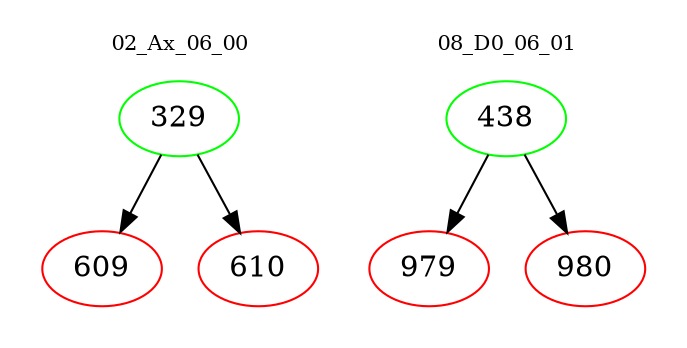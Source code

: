 digraph{
subgraph cluster_0 {
color = white
label = "02_Ax_06_00";
fontsize=10;
T0_329 [label="329", color="green"]
T0_329 -> T0_609 [color="black"]
T0_609 [label="609", color="red"]
T0_329 -> T0_610 [color="black"]
T0_610 [label="610", color="red"]
}
subgraph cluster_1 {
color = white
label = "08_D0_06_01";
fontsize=10;
T1_438 [label="438", color="green"]
T1_438 -> T1_979 [color="black"]
T1_979 [label="979", color="red"]
T1_438 -> T1_980 [color="black"]
T1_980 [label="980", color="red"]
}
}
